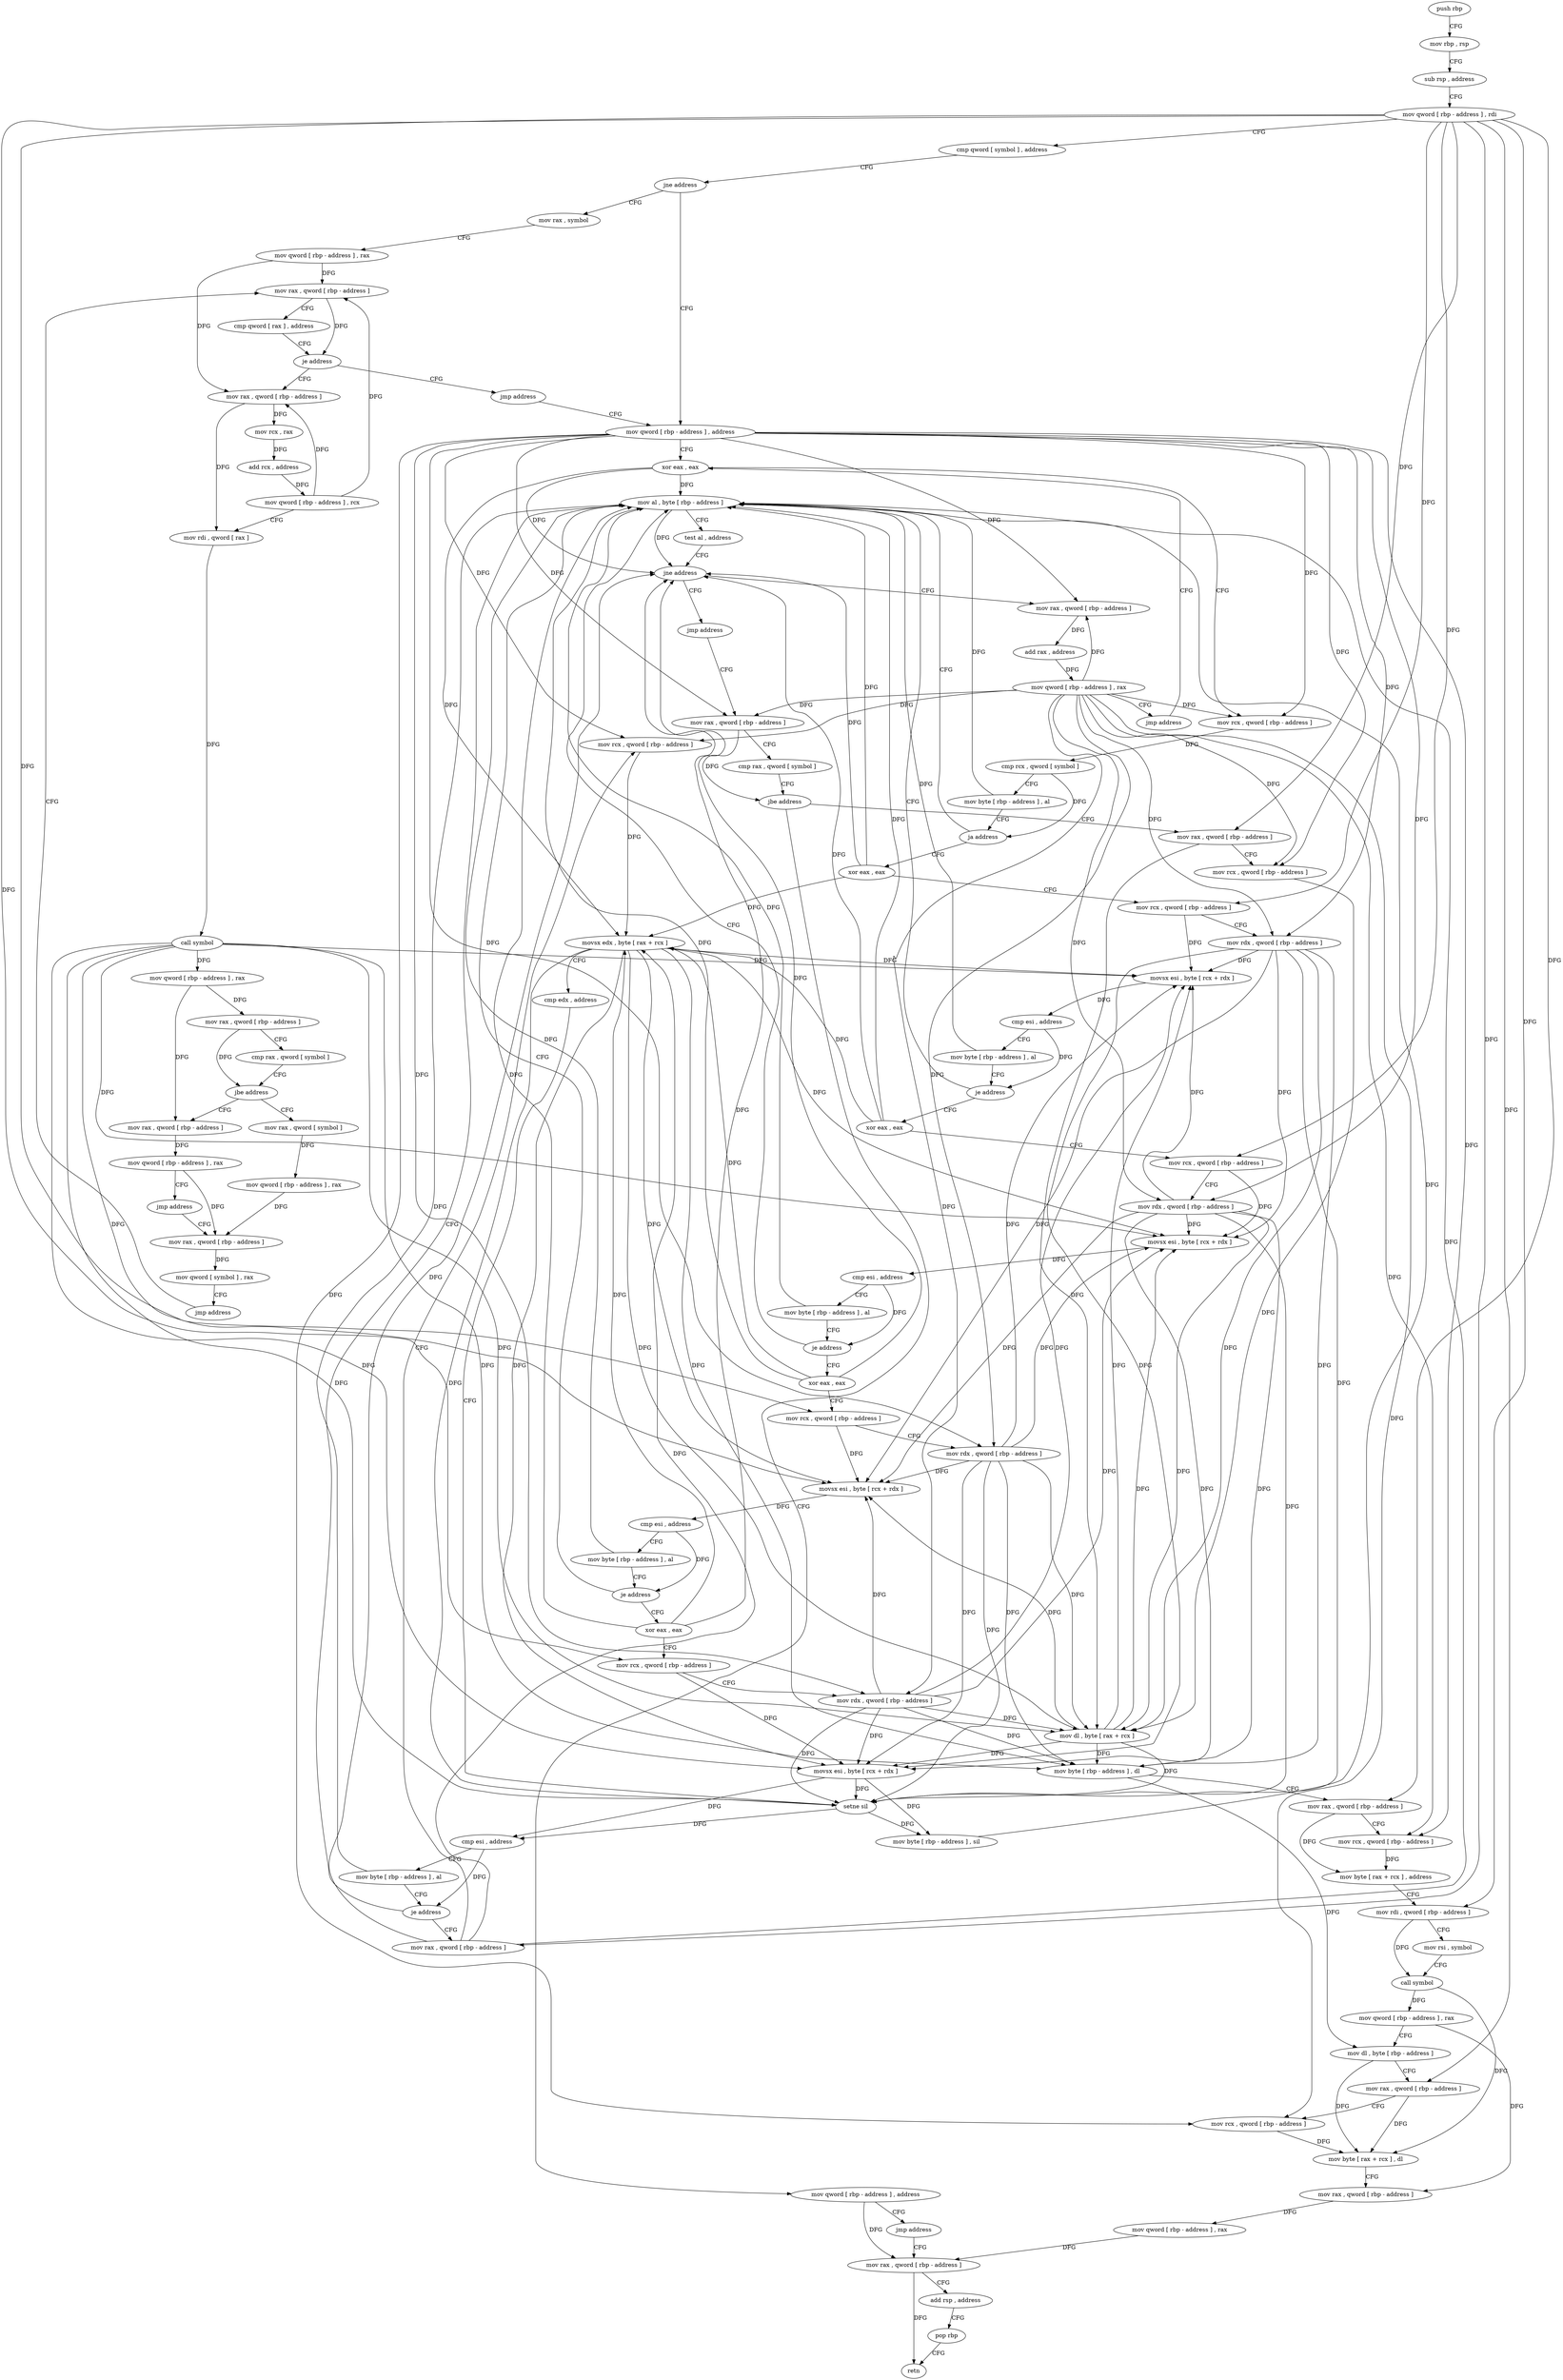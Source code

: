 digraph "func" {
"4209984" [label = "push rbp" ]
"4209985" [label = "mov rbp , rsp" ]
"4209988" [label = "sub rsp , address" ]
"4209992" [label = "mov qword [ rbp - address ] , rdi" ]
"4209996" [label = "cmp qword [ symbol ] , address" ]
"4210005" [label = "jne address" ]
"4210134" [label = "mov qword [ rbp - address ] , address" ]
"4210011" [label = "mov rax , symbol" ]
"4210142" [label = "xor eax , eax" ]
"4210021" [label = "mov qword [ rbp - address ] , rax" ]
"4210025" [label = "mov rax , qword [ rbp - address ]" ]
"4210292" [label = "mov al , byte [ rbp - address ]" ]
"4210295" [label = "test al , address" ]
"4210297" [label = "jne address" ]
"4210308" [label = "mov rax , qword [ rbp - address ]" ]
"4210303" [label = "jmp address" ]
"4210165" [label = "xor eax , eax" ]
"4210167" [label = "mov rcx , qword [ rbp - address ]" ]
"4210171" [label = "mov rdx , qword [ rbp - address ]" ]
"4210175" [label = "movsx esi , byte [ rcx + rdx ]" ]
"4210179" [label = "cmp esi , address" ]
"4210182" [label = "mov byte [ rbp - address ] , al" ]
"4210185" [label = "je address" ]
"4210191" [label = "xor eax , eax" ]
"4210129" [label = "jmp address" ]
"4210039" [label = "mov rax , qword [ rbp - address ]" ]
"4210043" [label = "mov rcx , rax" ]
"4210046" [label = "add rcx , address" ]
"4210053" [label = "mov qword [ rbp - address ] , rcx" ]
"4210057" [label = "mov rdi , qword [ rax ]" ]
"4210060" [label = "call symbol" ]
"4210065" [label = "mov qword [ rbp - address ] , rax" ]
"4210069" [label = "mov rax , qword [ rbp - address ]" ]
"4210073" [label = "cmp rax , qword [ symbol ]" ]
"4210081" [label = "jbe address" ]
"4210100" [label = "mov rax , qword [ symbol ]" ]
"4210087" [label = "mov rax , qword [ rbp - address ]" ]
"4210312" [label = "add rax , address" ]
"4210318" [label = "mov qword [ rbp - address ] , rax" ]
"4210322" [label = "jmp address" ]
"4210327" [label = "mov rax , qword [ rbp - address ]" ]
"4210193" [label = "mov rcx , qword [ rbp - address ]" ]
"4210197" [label = "mov rdx , qword [ rbp - address ]" ]
"4210201" [label = "movsx esi , byte [ rcx + rdx ]" ]
"4210205" [label = "cmp esi , address" ]
"4210208" [label = "mov byte [ rbp - address ] , al" ]
"4210211" [label = "je address" ]
"4210217" [label = "xor eax , eax" ]
"4210108" [label = "mov qword [ rbp - address ] , rax" ]
"4210112" [label = "mov rax , qword [ rbp - address ]" ]
"4210091" [label = "mov qword [ rbp - address ] , rax" ]
"4210095" [label = "jmp address" ]
"4210144" [label = "mov rcx , qword [ rbp - address ]" ]
"4210148" [label = "cmp rcx , qword [ symbol ]" ]
"4210156" [label = "mov byte [ rbp - address ] , al" ]
"4210159" [label = "ja address" ]
"4210331" [label = "cmp rax , qword [ symbol ]" ]
"4210339" [label = "jbe address" ]
"4210358" [label = "mov rax , qword [ rbp - address ]" ]
"4210345" [label = "mov qword [ rbp - address ] , address" ]
"4210219" [label = "mov rcx , qword [ rbp - address ]" ]
"4210223" [label = "mov rdx , qword [ rbp - address ]" ]
"4210227" [label = "movsx esi , byte [ rcx + rdx ]" ]
"4210231" [label = "cmp esi , address" ]
"4210234" [label = "mov byte [ rbp - address ] , al" ]
"4210237" [label = "je address" ]
"4210243" [label = "xor eax , eax" ]
"4210029" [label = "cmp qword [ rax ] , address" ]
"4210033" [label = "je address" ]
"4210116" [label = "mov qword [ symbol ] , rax" ]
"4210124" [label = "jmp address" ]
"4210362" [label = "mov rcx , qword [ rbp - address ]" ]
"4210366" [label = "mov dl , byte [ rax + rcx ]" ]
"4210369" [label = "mov byte [ rbp - address ] , dl" ]
"4210372" [label = "mov rax , qword [ rbp - address ]" ]
"4210376" [label = "mov rcx , qword [ rbp - address ]" ]
"4210380" [label = "mov byte [ rax + rcx ] , address" ]
"4210384" [label = "mov rdi , qword [ rbp - address ]" ]
"4210388" [label = "mov rsi , symbol" ]
"4210398" [label = "call symbol" ]
"4210403" [label = "mov qword [ rbp - address ] , rax" ]
"4210407" [label = "mov dl , byte [ rbp - address ]" ]
"4210410" [label = "mov rax , qword [ rbp - address ]" ]
"4210414" [label = "mov rcx , qword [ rbp - address ]" ]
"4210418" [label = "mov byte [ rax + rcx ] , dl" ]
"4210421" [label = "mov rax , qword [ rbp - address ]" ]
"4210425" [label = "mov qword [ rbp - address ] , rax" ]
"4210429" [label = "mov rax , qword [ rbp - address ]" ]
"4210353" [label = "jmp address" ]
"4210245" [label = "mov rcx , qword [ rbp - address ]" ]
"4210249" [label = "mov rdx , qword [ rbp - address ]" ]
"4210253" [label = "movsx esi , byte [ rcx + rdx ]" ]
"4210257" [label = "cmp esi , address" ]
"4210260" [label = "mov byte [ rbp - address ] , al" ]
"4210263" [label = "je address" ]
"4210269" [label = "mov rax , qword [ rbp - address ]" ]
"4210433" [label = "add rsp , address" ]
"4210437" [label = "pop rbp" ]
"4210438" [label = "retn" ]
"4210273" [label = "mov rcx , qword [ rbp - address ]" ]
"4210277" [label = "movsx edx , byte [ rax + rcx ]" ]
"4210281" [label = "cmp edx , address" ]
"4210284" [label = "setne sil" ]
"4210288" [label = "mov byte [ rbp - address ] , sil" ]
"4209984" -> "4209985" [ label = "CFG" ]
"4209985" -> "4209988" [ label = "CFG" ]
"4209988" -> "4209992" [ label = "CFG" ]
"4209992" -> "4209996" [ label = "CFG" ]
"4209992" -> "4210167" [ label = "DFG" ]
"4209992" -> "4210193" [ label = "DFG" ]
"4209992" -> "4210219" [ label = "DFG" ]
"4209992" -> "4210358" [ label = "DFG" ]
"4209992" -> "4210372" [ label = "DFG" ]
"4209992" -> "4210384" [ label = "DFG" ]
"4209992" -> "4210410" [ label = "DFG" ]
"4209992" -> "4210245" [ label = "DFG" ]
"4209992" -> "4210269" [ label = "DFG" ]
"4209996" -> "4210005" [ label = "CFG" ]
"4210005" -> "4210134" [ label = "CFG" ]
"4210005" -> "4210011" [ label = "CFG" ]
"4210134" -> "4210142" [ label = "CFG" ]
"4210134" -> "4210144" [ label = "DFG" ]
"4210134" -> "4210171" [ label = "DFG" ]
"4210134" -> "4210308" [ label = "DFG" ]
"4210134" -> "4210197" [ label = "DFG" ]
"4210134" -> "4210327" [ label = "DFG" ]
"4210134" -> "4210223" [ label = "DFG" ]
"4210134" -> "4210362" [ label = "DFG" ]
"4210134" -> "4210376" [ label = "DFG" ]
"4210134" -> "4210414" [ label = "DFG" ]
"4210134" -> "4210249" [ label = "DFG" ]
"4210134" -> "4210273" [ label = "DFG" ]
"4210011" -> "4210021" [ label = "CFG" ]
"4210142" -> "4210144" [ label = "CFG" ]
"4210142" -> "4210292" [ label = "DFG" ]
"4210142" -> "4210297" [ label = "DFG" ]
"4210142" -> "4210277" [ label = "DFG" ]
"4210021" -> "4210025" [ label = "DFG" ]
"4210021" -> "4210039" [ label = "DFG" ]
"4210025" -> "4210029" [ label = "CFG" ]
"4210025" -> "4210033" [ label = "DFG" ]
"4210292" -> "4210295" [ label = "CFG" ]
"4210292" -> "4210297" [ label = "DFG" ]
"4210295" -> "4210297" [ label = "CFG" ]
"4210297" -> "4210308" [ label = "CFG" ]
"4210297" -> "4210303" [ label = "CFG" ]
"4210308" -> "4210312" [ label = "DFG" ]
"4210303" -> "4210327" [ label = "CFG" ]
"4210165" -> "4210167" [ label = "CFG" ]
"4210165" -> "4210297" [ label = "DFG" ]
"4210165" -> "4210292" [ label = "DFG" ]
"4210165" -> "4210277" [ label = "DFG" ]
"4210167" -> "4210171" [ label = "CFG" ]
"4210167" -> "4210175" [ label = "DFG" ]
"4210171" -> "4210175" [ label = "DFG" ]
"4210171" -> "4210201" [ label = "DFG" ]
"4210171" -> "4210227" [ label = "DFG" ]
"4210171" -> "4210366" [ label = "DFG" ]
"4210171" -> "4210369" [ label = "DFG" ]
"4210171" -> "4210253" [ label = "DFG" ]
"4210171" -> "4210284" [ label = "DFG" ]
"4210175" -> "4210179" [ label = "DFG" ]
"4210179" -> "4210182" [ label = "CFG" ]
"4210179" -> "4210185" [ label = "DFG" ]
"4210182" -> "4210185" [ label = "CFG" ]
"4210182" -> "4210292" [ label = "DFG" ]
"4210185" -> "4210292" [ label = "CFG" ]
"4210185" -> "4210191" [ label = "CFG" ]
"4210191" -> "4210193" [ label = "CFG" ]
"4210191" -> "4210297" [ label = "DFG" ]
"4210191" -> "4210292" [ label = "DFG" ]
"4210191" -> "4210277" [ label = "DFG" ]
"4210129" -> "4210134" [ label = "CFG" ]
"4210039" -> "4210043" [ label = "DFG" ]
"4210039" -> "4210057" [ label = "DFG" ]
"4210043" -> "4210046" [ label = "DFG" ]
"4210046" -> "4210053" [ label = "DFG" ]
"4210053" -> "4210057" [ label = "CFG" ]
"4210053" -> "4210025" [ label = "DFG" ]
"4210053" -> "4210039" [ label = "DFG" ]
"4210057" -> "4210060" [ label = "DFG" ]
"4210060" -> "4210065" [ label = "DFG" ]
"4210060" -> "4210175" [ label = "DFG" ]
"4210060" -> "4210201" [ label = "DFG" ]
"4210060" -> "4210227" [ label = "DFG" ]
"4210060" -> "4210366" [ label = "DFG" ]
"4210060" -> "4210369" [ label = "DFG" ]
"4210060" -> "4210253" [ label = "DFG" ]
"4210060" -> "4210284" [ label = "DFG" ]
"4210065" -> "4210069" [ label = "DFG" ]
"4210065" -> "4210087" [ label = "DFG" ]
"4210069" -> "4210073" [ label = "CFG" ]
"4210069" -> "4210081" [ label = "DFG" ]
"4210073" -> "4210081" [ label = "CFG" ]
"4210081" -> "4210100" [ label = "CFG" ]
"4210081" -> "4210087" [ label = "CFG" ]
"4210100" -> "4210108" [ label = "DFG" ]
"4210087" -> "4210091" [ label = "DFG" ]
"4210312" -> "4210318" [ label = "DFG" ]
"4210318" -> "4210322" [ label = "CFG" ]
"4210318" -> "4210144" [ label = "DFG" ]
"4210318" -> "4210171" [ label = "DFG" ]
"4210318" -> "4210308" [ label = "DFG" ]
"4210318" -> "4210197" [ label = "DFG" ]
"4210318" -> "4210327" [ label = "DFG" ]
"4210318" -> "4210223" [ label = "DFG" ]
"4210318" -> "4210362" [ label = "DFG" ]
"4210318" -> "4210376" [ label = "DFG" ]
"4210318" -> "4210414" [ label = "DFG" ]
"4210318" -> "4210249" [ label = "DFG" ]
"4210318" -> "4210273" [ label = "DFG" ]
"4210322" -> "4210142" [ label = "CFG" ]
"4210327" -> "4210331" [ label = "CFG" ]
"4210327" -> "4210339" [ label = "DFG" ]
"4210193" -> "4210197" [ label = "CFG" ]
"4210193" -> "4210201" [ label = "DFG" ]
"4210197" -> "4210201" [ label = "DFG" ]
"4210197" -> "4210175" [ label = "DFG" ]
"4210197" -> "4210227" [ label = "DFG" ]
"4210197" -> "4210366" [ label = "DFG" ]
"4210197" -> "4210369" [ label = "DFG" ]
"4210197" -> "4210253" [ label = "DFG" ]
"4210197" -> "4210284" [ label = "DFG" ]
"4210201" -> "4210205" [ label = "DFG" ]
"4210205" -> "4210208" [ label = "CFG" ]
"4210205" -> "4210211" [ label = "DFG" ]
"4210208" -> "4210211" [ label = "CFG" ]
"4210208" -> "4210292" [ label = "DFG" ]
"4210211" -> "4210292" [ label = "CFG" ]
"4210211" -> "4210217" [ label = "CFG" ]
"4210217" -> "4210219" [ label = "CFG" ]
"4210217" -> "4210297" [ label = "DFG" ]
"4210217" -> "4210292" [ label = "DFG" ]
"4210217" -> "4210277" [ label = "DFG" ]
"4210108" -> "4210112" [ label = "DFG" ]
"4210112" -> "4210116" [ label = "DFG" ]
"4210091" -> "4210095" [ label = "CFG" ]
"4210091" -> "4210112" [ label = "DFG" ]
"4210095" -> "4210112" [ label = "CFG" ]
"4210144" -> "4210148" [ label = "DFG" ]
"4210148" -> "4210156" [ label = "CFG" ]
"4210148" -> "4210159" [ label = "DFG" ]
"4210156" -> "4210159" [ label = "CFG" ]
"4210156" -> "4210292" [ label = "DFG" ]
"4210159" -> "4210292" [ label = "CFG" ]
"4210159" -> "4210165" [ label = "CFG" ]
"4210331" -> "4210339" [ label = "CFG" ]
"4210339" -> "4210358" [ label = "CFG" ]
"4210339" -> "4210345" [ label = "CFG" ]
"4210358" -> "4210362" [ label = "CFG" ]
"4210358" -> "4210366" [ label = "DFG" ]
"4210345" -> "4210353" [ label = "CFG" ]
"4210345" -> "4210429" [ label = "DFG" ]
"4210219" -> "4210223" [ label = "CFG" ]
"4210219" -> "4210227" [ label = "DFG" ]
"4210223" -> "4210227" [ label = "DFG" ]
"4210223" -> "4210175" [ label = "DFG" ]
"4210223" -> "4210201" [ label = "DFG" ]
"4210223" -> "4210366" [ label = "DFG" ]
"4210223" -> "4210369" [ label = "DFG" ]
"4210223" -> "4210253" [ label = "DFG" ]
"4210223" -> "4210284" [ label = "DFG" ]
"4210227" -> "4210231" [ label = "DFG" ]
"4210231" -> "4210234" [ label = "CFG" ]
"4210231" -> "4210237" [ label = "DFG" ]
"4210234" -> "4210237" [ label = "CFG" ]
"4210234" -> "4210292" [ label = "DFG" ]
"4210237" -> "4210292" [ label = "CFG" ]
"4210237" -> "4210243" [ label = "CFG" ]
"4210243" -> "4210245" [ label = "CFG" ]
"4210243" -> "4210297" [ label = "DFG" ]
"4210243" -> "4210292" [ label = "DFG" ]
"4210243" -> "4210277" [ label = "DFG" ]
"4210029" -> "4210033" [ label = "CFG" ]
"4210033" -> "4210129" [ label = "CFG" ]
"4210033" -> "4210039" [ label = "CFG" ]
"4210116" -> "4210124" [ label = "CFG" ]
"4210124" -> "4210025" [ label = "CFG" ]
"4210362" -> "4210366" [ label = "DFG" ]
"4210366" -> "4210369" [ label = "DFG" ]
"4210366" -> "4210175" [ label = "DFG" ]
"4210366" -> "4210201" [ label = "DFG" ]
"4210366" -> "4210227" [ label = "DFG" ]
"4210366" -> "4210253" [ label = "DFG" ]
"4210366" -> "4210284" [ label = "DFG" ]
"4210369" -> "4210372" [ label = "CFG" ]
"4210369" -> "4210407" [ label = "DFG" ]
"4210372" -> "4210376" [ label = "CFG" ]
"4210372" -> "4210380" [ label = "DFG" ]
"4210376" -> "4210380" [ label = "DFG" ]
"4210380" -> "4210384" [ label = "CFG" ]
"4210384" -> "4210388" [ label = "CFG" ]
"4210384" -> "4210398" [ label = "DFG" ]
"4210388" -> "4210398" [ label = "CFG" ]
"4210398" -> "4210403" [ label = "DFG" ]
"4210398" -> "4210418" [ label = "DFG" ]
"4210403" -> "4210407" [ label = "CFG" ]
"4210403" -> "4210421" [ label = "DFG" ]
"4210407" -> "4210410" [ label = "CFG" ]
"4210407" -> "4210418" [ label = "DFG" ]
"4210410" -> "4210414" [ label = "CFG" ]
"4210410" -> "4210418" [ label = "DFG" ]
"4210414" -> "4210418" [ label = "DFG" ]
"4210418" -> "4210421" [ label = "CFG" ]
"4210421" -> "4210425" [ label = "DFG" ]
"4210425" -> "4210429" [ label = "DFG" ]
"4210429" -> "4210433" [ label = "CFG" ]
"4210429" -> "4210438" [ label = "DFG" ]
"4210353" -> "4210429" [ label = "CFG" ]
"4210245" -> "4210249" [ label = "CFG" ]
"4210245" -> "4210253" [ label = "DFG" ]
"4210249" -> "4210253" [ label = "DFG" ]
"4210249" -> "4210175" [ label = "DFG" ]
"4210249" -> "4210201" [ label = "DFG" ]
"4210249" -> "4210227" [ label = "DFG" ]
"4210249" -> "4210369" [ label = "DFG" ]
"4210249" -> "4210366" [ label = "DFG" ]
"4210249" -> "4210284" [ label = "DFG" ]
"4210253" -> "4210257" [ label = "DFG" ]
"4210253" -> "4210284" [ label = "DFG" ]
"4210253" -> "4210288" [ label = "DFG" ]
"4210257" -> "4210260" [ label = "CFG" ]
"4210257" -> "4210263" [ label = "DFG" ]
"4210260" -> "4210263" [ label = "CFG" ]
"4210260" -> "4210292" [ label = "DFG" ]
"4210263" -> "4210292" [ label = "CFG" ]
"4210263" -> "4210269" [ label = "CFG" ]
"4210269" -> "4210273" [ label = "CFG" ]
"4210269" -> "4210297" [ label = "DFG" ]
"4210269" -> "4210292" [ label = "DFG" ]
"4210269" -> "4210277" [ label = "DFG" ]
"4210433" -> "4210437" [ label = "CFG" ]
"4210437" -> "4210438" [ label = "CFG" ]
"4210273" -> "4210277" [ label = "DFG" ]
"4210277" -> "4210281" [ label = "CFG" ]
"4210277" -> "4210175" [ label = "DFG" ]
"4210277" -> "4210201" [ label = "DFG" ]
"4210277" -> "4210227" [ label = "DFG" ]
"4210277" -> "4210369" [ label = "DFG" ]
"4210277" -> "4210253" [ label = "DFG" ]
"4210277" -> "4210366" [ label = "DFG" ]
"4210277" -> "4210284" [ label = "DFG" ]
"4210281" -> "4210284" [ label = "CFG" ]
"4210284" -> "4210288" [ label = "DFG" ]
"4210284" -> "4210257" [ label = "DFG" ]
"4210288" -> "4210292" [ label = "DFG" ]
}
